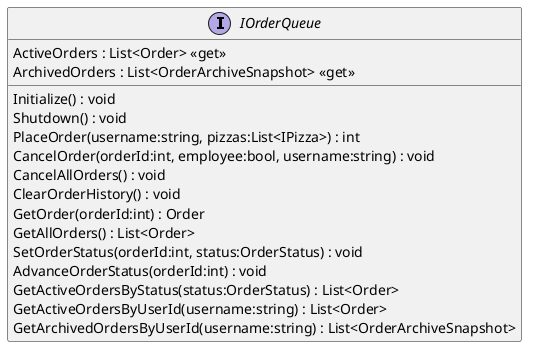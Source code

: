 @startuml
interface IOrderQueue {
    ActiveOrders : List<Order> <<get>>
    ArchivedOrders : List<OrderArchiveSnapshot> <<get>>
    Initialize() : void
    Shutdown() : void
    PlaceOrder(username:string, pizzas:List<IPizza>) : int
    CancelOrder(orderId:int, employee:bool, username:string) : void
    CancelAllOrders() : void
    ClearOrderHistory() : void
    GetOrder(orderId:int) : Order
    GetAllOrders() : List<Order>
    SetOrderStatus(orderId:int, status:OrderStatus) : void
    AdvanceOrderStatus(orderId:int) : void
    GetActiveOrdersByStatus(status:OrderStatus) : List<Order>
    GetActiveOrdersByUserId(username:string) : List<Order>
    GetArchivedOrdersByUserId(username:string) : List<OrderArchiveSnapshot>
}
@enduml
